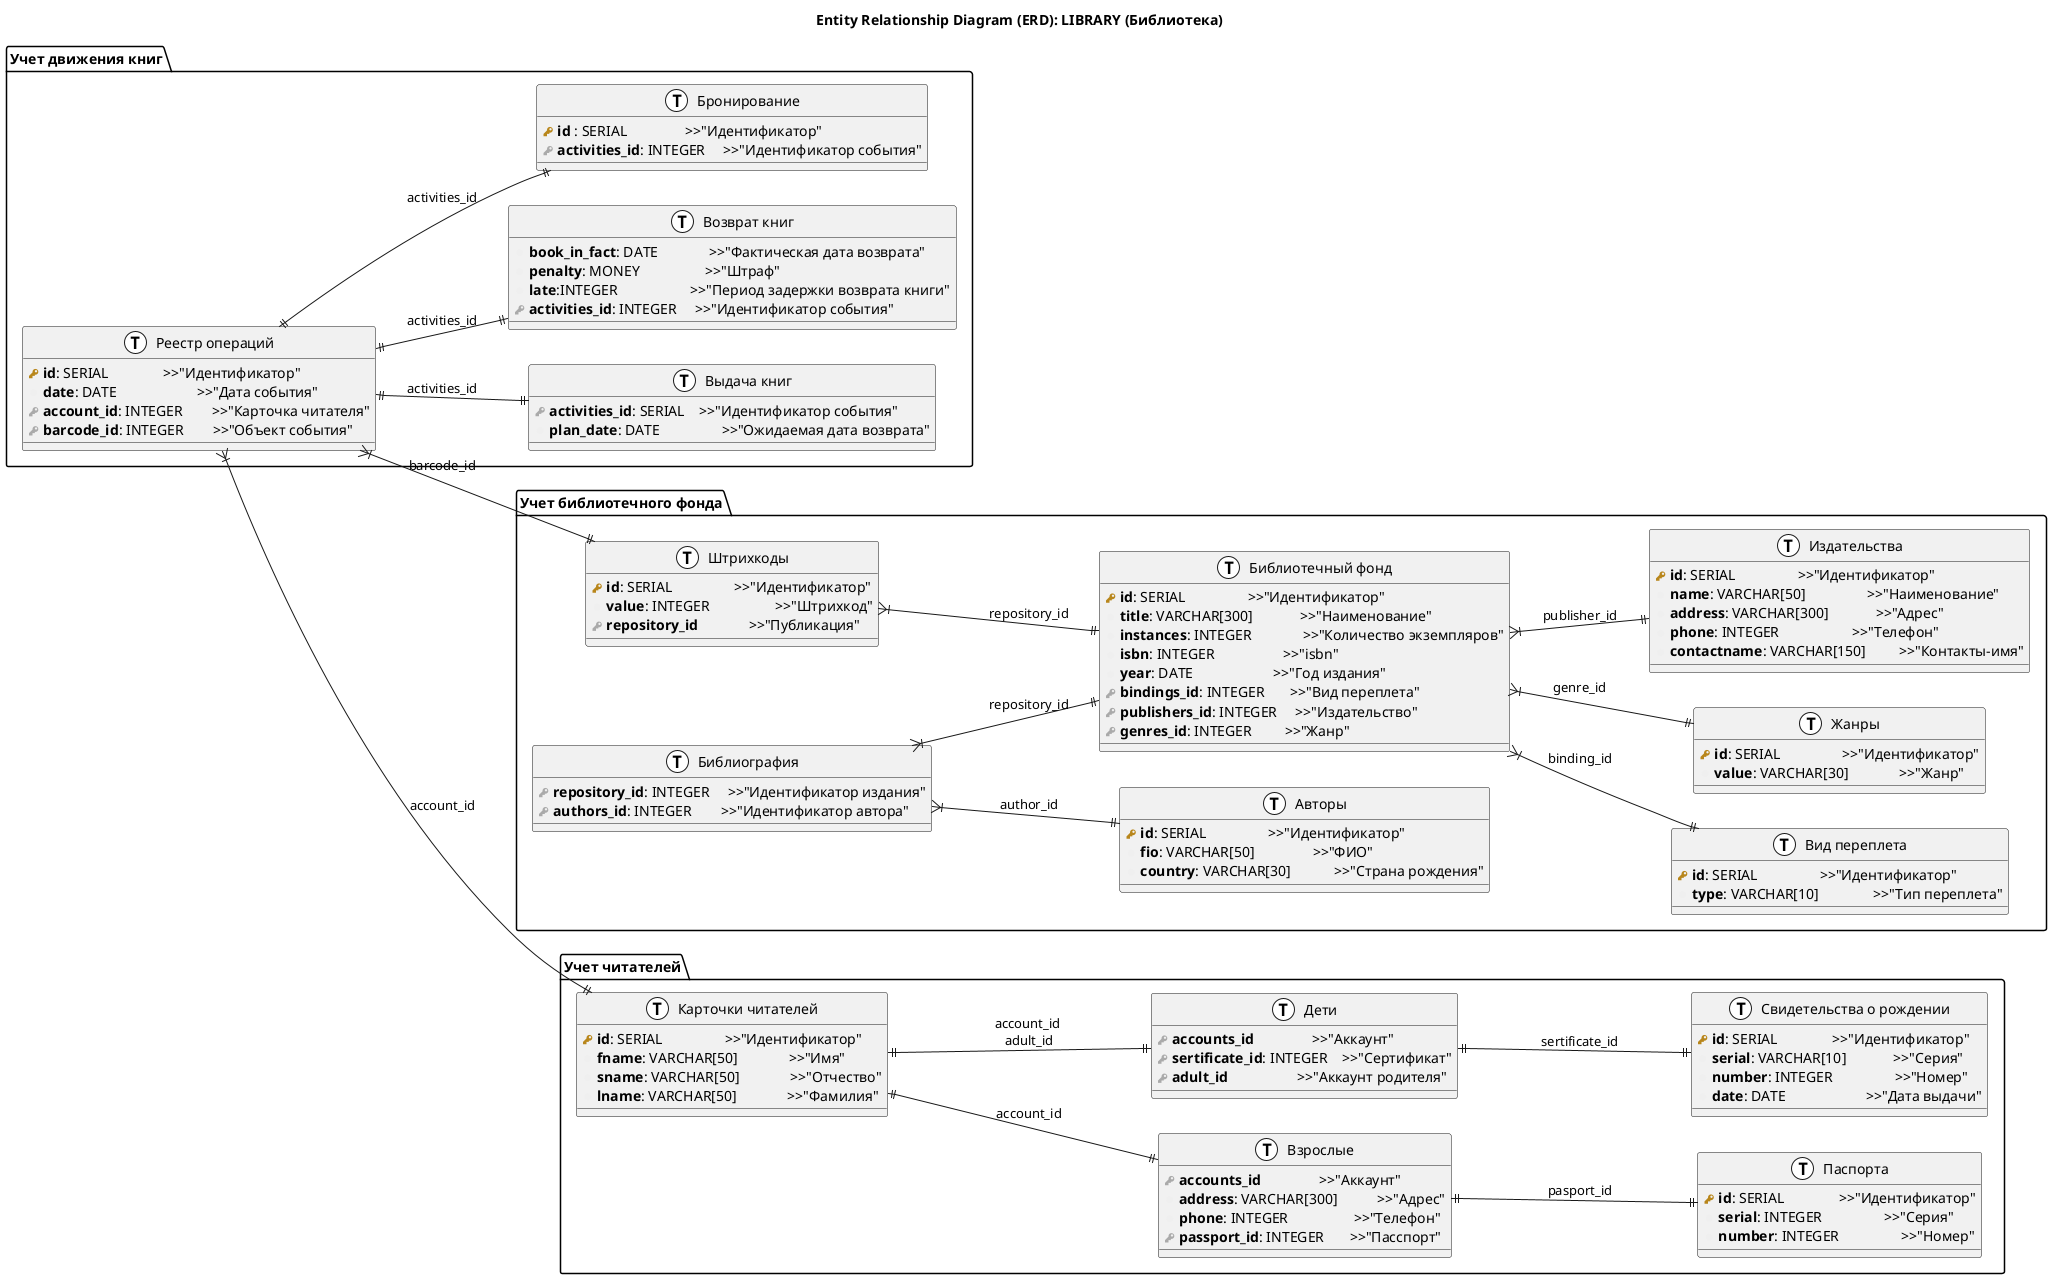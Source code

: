 @startuml ERD
!define primary_key(x) <b><color:#b8861b><&key></color> x</b>
!define foreign_key(x) <b><color:#aaaaaa><&key></color> x</b>
!define column(x) <b><color:#efefef><&media-record></color> x</b>
!define table(x) entity x << (T, white) >>

title "Entity Relationship Diagram (ERD): LIBRARY (Библиотека)"
left to right direction

package "Учет библиотечного фонда" {
    entity "Библиотечный фонд" as repository
    entity "Вид переплета" as bindings
    entity "Авторы" as authors
    entity "Штрихкоды" as barcodes
    entity "Библиография" as bibliography
    entity "Жанры" as genres
    entity "Издательства" as publishers

    ' Сведения о приобретенных библиотекой книгах
    ' одна строчка - одно издание
    ' - которая может быть приобретена в нескольких экземплярах
    table(repository) {
        primary_key(id): SERIAL                 >>"Идентификатор"
        column(title): VARCHAR[300]             >>"Наименование"
        column(instances): INTEGER              >>"Количество экземпляров"
        column(isbn): INTEGER                   >>"isbn"
        column(year): DATE                      >>"Год издания"
        foreign_key(bindings_id): INTEGER       >>"Вид переплета"
        foreign_key(publishers_id): INTEGER     >>"Издательство"
        foreign_key(genres_id): INTEGER         >>"Жанр"
    }

    ' Типы переплетов
    ' Для автоподстановки при заполнении поля переплеты
    ' -также возможно типы переплетов поменяются в будущем (жесткий, мягкий, глянцевый, матовый, электронная книга)
    table(bindings){
        primary_key(id): SERIAL                 >>"Идентификатор"
        column(type): VARCHAR[10]               >>"Тип переплета"
    }
    ' сведения об авторах
    table(authors){
        primary_key(id): SERIAL                 >>"Идентификатор"
        column(fio): VARCHAR[50]                >>"ФИО"
        column(country): VARCHAR[30]            >>"Страна рождения"
    }
    ' Таблица экземпляров книг
    ' Одна строка - один физический экземпляр
    table(barcodes){
        primary_key(id): SERIAL                 >>"Идентификатор"
        column(value): INTEGER                  >>"Штрихкод"
        foreign_key(repository_id)              >>"Публикация"
    }

    ' сведения о соавторах
    ' таблица для определения:
    ' - перечня авторов книги
    ' - перечня книг в написании которых участвовал автор
    table(bibliography){
        foreign_key(repository_id): INTEGER     >>"Идентификатор издания"
        foreign_key(authors_id): INTEGER        >>"Идентификатор автора"
    }

    ' Жанры
    table(genres){
        primary_key(id): SERIAL                 >>"Идентификатор"
        column(value): VARCHAR[30]              >>"Жанр"
    }

    table(publishers) {
    primary_key( id ): SERIAL                 >>"Идентификатор"
    column(name): VARCHAR[50]                 >>"Наименование"
    column(address): VARCHAR[300]             >>"Адрес"
    column(phone): INTEGER                    >>"Телефон"
    column(contactname): VARCHAR[150]         >>"Контакты-имя"
    }

    repository }|--|| publishers : "publisher_id"
    repository }|--|| genres : "genre_id"
    repository }|--|| bindings : "binding_id"

    barcodes }|--|| repository : "repository_id"

    bibliography }|--|| repository : "repository_id"
    bibliography }|--|| authors : "author_id"
}

package "Учет читателей" {
    entity "Карточки читателей" as accounts
    entity "Взрослые" as adults
    entity "Паспорта" as pasports
    entity "Дети" as children
    entity "Свидетельства о рождении" as certificates

    ' Карточки читателей
    table(accounts) {
        primary_key(id): SERIAL                 >>"Идентификатор"
        column(fname): VARCHAR[50]              >>"Имя"
        column(sname): VARCHAR[50]              >>"Отчество"
        column(lname): VARCHAR[50]              >>"Фамилия"
    }

    ' Взрослые
    table(adults){
        foreign_key(accounts_id)                >>"Аккаунт"
        column(address): VARCHAR[300]           >>"Адрес"
        column(phone): INTEGER                  >>"Телефон"
        foreign_key(passport_id): INTEGER       >>"Пасспорт"
    }

    ' Паспорта
    table(pasports){
        primary_key( id ): SERIAL               >>"Идентификатор"
        column(serial): INTEGER                 >>"Серия"
        column(number): INTEGER                 >>"Номер"
    }

    ' Дети
    table(children){
        foreign_key(accounts_id)                >>"Аккаунт"
        foreign_key(sertificate_id): INTEGER    >>"Сертификат"
        foreign_key(adult_id)                   >>"Аккаунт родителя"
    }

    ' Свидетельства о рождении
    table(certificates){
        primary_key( id ): SERIAL               >>"Идентификатор"
        column(serial): VARCHAR[10]             >>"Серия"
        column(number): INTEGER                 >>"Номер"
        column(date): DATE                      >>"Дата выдачи"
    }

}

package "Учет движения книг" {
    entity "Реестр операций" as activities
    entity "Выдача книг" as book_out
    entity "Возврат книг" as book_in
    entity "Бронирование" as booking

    ' Операции над книгами 
    table(activities){
        primary_key( id ): SERIAL               >>"Идентификатор"
        column(date): DATE                      >>"Дата события"
        foreign_key(account_id): INTEGER        >>"Карточка читателя"
        foreign_key(barcode_id): INTEGER        >>"Объект события"
    }

    ' Выдача книг
    table(book_out) {
        foreign_key(activities_id): SERIAL    >>"Идентификатор события"
        column(plan_date): DATE                 >>"Ожидаемая дата возврата"
    }

    ' Возврат книг
    table(book_in){
        column(book_in_fact): DATE              >>"Фактическая дата возврата"
        column(penalty): MONEY                  >>"Штраф"
        column(late):INTEGER                    >>"Период задержки возврата книги"
        foreign_key(activities_id): INTEGER     >>"Идентификатор события"
    }


    ' Бронирование книг
    ' происходит по изданиям, чаще всего читателю не важно, какой переплет ему дадут
    ' отметка о бронировании указывается во всех книгах издания
    table(booking){
        primary_key(id) : SERIAL                >>"Идентификатор"
        foreign_key(activities_id): INTEGER     >>"Идентификатор события"
    }
}

' Описание взаимосвязей
accounts ||--|| adults : "account_id"
adults ||--|| pasports : "pasport_id"

accounts ||--|| children : "account_id \nadult_id"
children ||--|| certificates : "sertificate_id"

activities }|--|| barcodes : "barcode_id"
activities }|--|| accounts : "account_id"
activities ||--|| book_out : "activities_id"
activities ||--|| book_in : "activities_id"
activities ||--|| booking : "activities_id"

@enduml